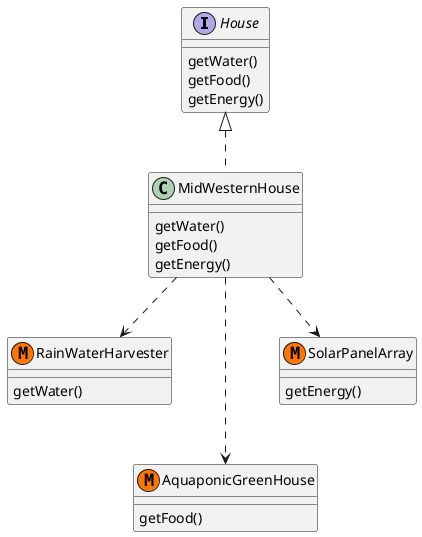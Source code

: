 @startuml mid-western-house-implementation
interface House {
   getWater()
   getFood()
   getEnergy()
}

class MidWesternHouse implements House {
   getWater()
   getFood()
   getEnergy()
}

' Responsible for the collection, storage, and purification of rain-water
class RainWaterHarvester << (M,#FF7700) >> {
   getWater()
}


class AquaponicGreenHouse << (M,#FF7700) >> {
   getFood()
}


class SolarPanelArray << (M,#FF7700) >> {
   getEnergy()
}

MidWesternHouse ..> RainWaterHarvester
MidWesternHouse ..-> AquaponicGreenHouse
MidWesternHouse ..> SolarPanelArray
@enduml
